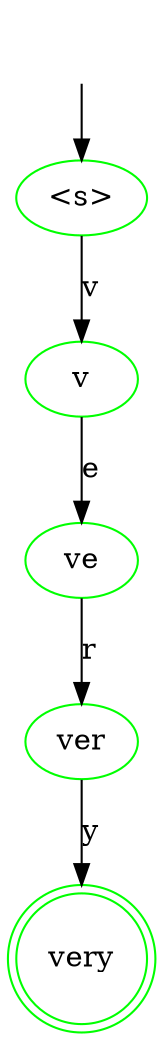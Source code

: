 // DFA
digraph very {
	fake [style=invis]
	node [color=green]
	fake -> "<s>"
	"<s>" [root=true]
	very [shape=doublecircle]
	"<s>" -> v [label=v]
	v -> ve [label=e]
	ve -> ver [label=r]
	ver -> very [label=y]
}
